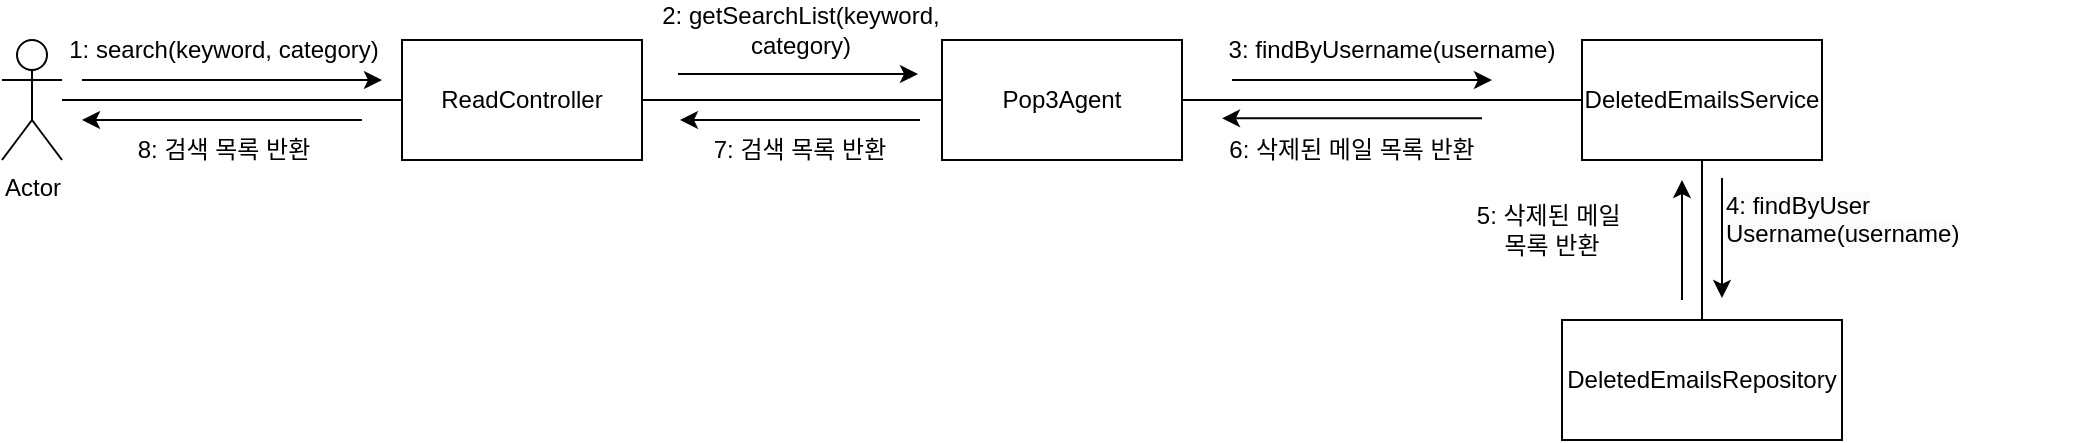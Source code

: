<mxfile version="24.4.4" type="device">
  <diagram name="페이지-1" id="lHuzEREjm7QoMPwbzol3">
    <mxGraphModel dx="638" dy="658" grid="1" gridSize="10" guides="1" tooltips="1" connect="1" arrows="1" fold="1" page="1" pageScale="1" pageWidth="827" pageHeight="1169" math="0" shadow="0">
      <root>
        <mxCell id="0" />
        <mxCell id="1" parent="0" />
        <mxCell id="6OuiRHNz0drdAeVXKRiA-2" style="edgeStyle=orthogonalEdgeStyle;rounded=0;orthogonalLoop=1;jettySize=auto;html=1;exitX=0;exitY=0.5;exitDx=0;exitDy=0;jumpSize=6;endArrow=none;endFill=0;" edge="1" parent="1" source="ntomCm8eiDsTSne52-EQ-1" target="6OuiRHNz0drdAeVXKRiA-1">
          <mxGeometry relative="1" as="geometry" />
        </mxCell>
        <mxCell id="ntomCm8eiDsTSne52-EQ-1" value="ReadController" style="rounded=0;whiteSpace=wrap;html=1;" parent="1" vertex="1">
          <mxGeometry x="210" y="140" width="120" height="60" as="geometry" />
        </mxCell>
        <mxCell id="ntomCm8eiDsTSne52-EQ-2" value="Pop3Agent" style="rounded=0;whiteSpace=wrap;html=1;" parent="1" vertex="1">
          <mxGeometry x="480" y="140" width="120" height="60" as="geometry" />
        </mxCell>
        <mxCell id="ntomCm8eiDsTSne52-EQ-4" value="" style="endArrow=none;html=1;rounded=0;entryX=0;entryY=0.5;entryDx=0;entryDy=0;exitX=1;exitY=0.5;exitDx=0;exitDy=0;" parent="1" source="ntomCm8eiDsTSne52-EQ-1" target="ntomCm8eiDsTSne52-EQ-2" edge="1">
          <mxGeometry width="50" height="50" relative="1" as="geometry">
            <mxPoint x="490" y="370" as="sourcePoint" />
            <mxPoint x="540" y="320" as="targetPoint" />
          </mxGeometry>
        </mxCell>
        <mxCell id="ntomCm8eiDsTSne52-EQ-5" value="" style="endArrow=classic;html=1;rounded=0;" parent="1" edge="1">
          <mxGeometry width="50" height="50" relative="1" as="geometry">
            <mxPoint x="348" y="157" as="sourcePoint" />
            <mxPoint x="468" y="157" as="targetPoint" />
          </mxGeometry>
        </mxCell>
        <mxCell id="ntomCm8eiDsTSne52-EQ-6" value="1: search(keyword, category)" style="text;html=1;align=center;verticalAlign=middle;whiteSpace=wrap;rounded=0;" parent="1" vertex="1">
          <mxGeometry x="40" y="130" width="162" height="30" as="geometry" />
        </mxCell>
        <mxCell id="ntomCm8eiDsTSne52-EQ-7" value="" style="endArrow=classic;html=1;rounded=0;" parent="1" edge="1">
          <mxGeometry width="50" height="50" relative="1" as="geometry">
            <mxPoint x="469" y="180" as="sourcePoint" />
            <mxPoint x="349" y="180" as="targetPoint" />
          </mxGeometry>
        </mxCell>
        <mxCell id="ntomCm8eiDsTSne52-EQ-8" value="7: 검색 목록 반환" style="text;html=1;align=center;verticalAlign=middle;whiteSpace=wrap;rounded=0;" parent="1" vertex="1">
          <mxGeometry x="350" y="180" width="118" height="30" as="geometry" />
        </mxCell>
        <mxCell id="ntomCm8eiDsTSne52-EQ-9" value="DeletedEmailsService" style="rounded=0;whiteSpace=wrap;html=1;" parent="1" vertex="1">
          <mxGeometry x="800" y="140" width="120" height="60" as="geometry" />
        </mxCell>
        <mxCell id="ntomCm8eiDsTSne52-EQ-10" value="3: findByUsername(username)" style="text;html=1;align=center;verticalAlign=middle;whiteSpace=wrap;rounded=0;" parent="1" vertex="1">
          <mxGeometry x="610" y="130" width="190" height="30" as="geometry" />
        </mxCell>
        <mxCell id="ntomCm8eiDsTSne52-EQ-11" value="" style="endArrow=none;html=1;rounded=0;entryX=0;entryY=0.5;entryDx=0;entryDy=0;exitX=1;exitY=0.5;exitDx=0;exitDy=0;" parent="1" target="ntomCm8eiDsTSne52-EQ-9" edge="1">
          <mxGeometry width="50" height="50" relative="1" as="geometry">
            <mxPoint x="600" y="170" as="sourcePoint" />
            <mxPoint x="590" y="220" as="targetPoint" />
            <Array as="points">
              <mxPoint x="760" y="170" />
            </Array>
          </mxGeometry>
        </mxCell>
        <mxCell id="ntomCm8eiDsTSne52-EQ-12" value="" style="endArrow=classic;html=1;rounded=0;" parent="1" edge="1">
          <mxGeometry width="50" height="50" relative="1" as="geometry">
            <mxPoint x="625" y="160" as="sourcePoint" />
            <mxPoint x="755" y="160" as="targetPoint" />
          </mxGeometry>
        </mxCell>
        <mxCell id="ntomCm8eiDsTSne52-EQ-13" value="" style="endArrow=classic;html=1;rounded=0;" parent="1" edge="1">
          <mxGeometry width="50" height="50" relative="1" as="geometry">
            <mxPoint x="750" y="179.17" as="sourcePoint" />
            <mxPoint x="620" y="179.17" as="targetPoint" />
            <Array as="points">
              <mxPoint x="700" y="179.17" />
            </Array>
          </mxGeometry>
        </mxCell>
        <mxCell id="ntomCm8eiDsTSne52-EQ-14" value="DeletedEmailsRepository" style="rounded=0;whiteSpace=wrap;html=1;" parent="1" vertex="1">
          <mxGeometry x="790" y="280" width="140" height="60" as="geometry" />
        </mxCell>
        <mxCell id="ntomCm8eiDsTSne52-EQ-15" value="" style="endArrow=none;html=1;rounded=0;entryX=0.5;entryY=1;entryDx=0;entryDy=0;exitX=0.5;exitY=0;exitDx=0;exitDy=0;" parent="1" source="ntomCm8eiDsTSne52-EQ-14" target="ntomCm8eiDsTSne52-EQ-9" edge="1">
          <mxGeometry width="50" height="50" relative="1" as="geometry">
            <mxPoint x="700" y="220" as="sourcePoint" />
            <mxPoint x="750" y="170" as="targetPoint" />
          </mxGeometry>
        </mxCell>
        <mxCell id="ntomCm8eiDsTSne52-EQ-16" value="&lt;span style=&quot;color: rgb(0, 0, 0); font-family: Helvetica; font-size: 12px; font-style: normal; font-variant-ligatures: normal; font-variant-caps: normal; font-weight: 400; letter-spacing: normal; orphans: 2; text-align: center; text-indent: 0px; text-transform: none; widows: 2; word-spacing: 0px; -webkit-text-stroke-width: 0px; white-space: normal; background-color: rgb(251, 251, 251); text-decoration-thickness: initial; text-decoration-style: initial; text-decoration-color: initial; display: inline !important; float: none;&quot;&gt;4: findByUser&lt;/span&gt;&lt;div&gt;&lt;span style=&quot;color: rgb(0, 0, 0); font-family: Helvetica; font-size: 12px; font-style: normal; font-variant-ligatures: normal; font-variant-caps: normal; font-weight: 400; letter-spacing: normal; orphans: 2; text-align: center; text-indent: 0px; text-transform: none; widows: 2; word-spacing: 0px; -webkit-text-stroke-width: 0px; white-space: normal; background-color: rgb(251, 251, 251); text-decoration-thickness: initial; text-decoration-style: initial; text-decoration-color: initial; display: inline !important; float: none;&quot;&gt;Username(username)&lt;/span&gt;&lt;/div&gt;" style="text;whiteSpace=wrap;html=1;" parent="1" vertex="1">
          <mxGeometry x="870" y="209" width="180" height="40" as="geometry" />
        </mxCell>
        <mxCell id="ntomCm8eiDsTSne52-EQ-17" value="" style="endArrow=classic;html=1;rounded=0;exitX=0;exitY=0;exitDx=0;exitDy=0;" parent="1" source="ntomCm8eiDsTSne52-EQ-16" edge="1">
          <mxGeometry width="50" height="50" relative="1" as="geometry">
            <mxPoint x="640" y="209" as="sourcePoint" />
            <mxPoint x="870" y="269" as="targetPoint" />
          </mxGeometry>
        </mxCell>
        <mxCell id="ntomCm8eiDsTSne52-EQ-18" value="5: 삭제된 메일&amp;nbsp;&lt;div&gt;목록 반환&lt;/div&gt;" style="text;html=1;align=center;verticalAlign=middle;whiteSpace=wrap;rounded=0;" parent="1" vertex="1">
          <mxGeometry x="700" y="220" width="170" height="29" as="geometry" />
        </mxCell>
        <mxCell id="ntomCm8eiDsTSne52-EQ-19" value="" style="endArrow=classic;html=1;rounded=0;" parent="1" edge="1">
          <mxGeometry width="50" height="50" relative="1" as="geometry">
            <mxPoint x="850" y="270" as="sourcePoint" />
            <mxPoint x="850" y="210" as="targetPoint" />
            <Array as="points">
              <mxPoint x="850" y="240" />
            </Array>
          </mxGeometry>
        </mxCell>
        <mxCell id="ntomCm8eiDsTSne52-EQ-20" value="6: 삭제된 메일 목록 반환" style="text;html=1;align=center;verticalAlign=middle;whiteSpace=wrap;rounded=0;" parent="1" vertex="1">
          <mxGeometry x="600" y="180" width="170" height="29" as="geometry" />
        </mxCell>
        <mxCell id="6OuiRHNz0drdAeVXKRiA-1" value="Actor" style="shape=umlActor;verticalLabelPosition=bottom;verticalAlign=top;html=1;outlineConnect=0;" vertex="1" parent="1">
          <mxGeometry x="10" y="140" width="30" height="60" as="geometry" />
        </mxCell>
        <mxCell id="6OuiRHNz0drdAeVXKRiA-3" value="" style="endArrow=classic;html=1;rounded=0;" edge="1" parent="1">
          <mxGeometry width="50" height="50" relative="1" as="geometry">
            <mxPoint x="50" y="160" as="sourcePoint" />
            <mxPoint x="200" y="160" as="targetPoint" />
          </mxGeometry>
        </mxCell>
        <mxCell id="6OuiRHNz0drdAeVXKRiA-7" value="2: getSearchList(keyword, category)" style="text;html=1;align=center;verticalAlign=middle;whiteSpace=wrap;rounded=0;" vertex="1" parent="1">
          <mxGeometry x="331.5" y="120" width="155" height="30" as="geometry" />
        </mxCell>
        <mxCell id="6OuiRHNz0drdAeVXKRiA-8" value="" style="endArrow=classic;html=1;rounded=0;" edge="1" parent="1">
          <mxGeometry width="50" height="50" relative="1" as="geometry">
            <mxPoint x="190" y="180" as="sourcePoint" />
            <mxPoint x="50" y="180" as="targetPoint" />
          </mxGeometry>
        </mxCell>
        <mxCell id="6OuiRHNz0drdAeVXKRiA-9" value="8: 검색 목록 반환" style="text;html=1;align=center;verticalAlign=middle;whiteSpace=wrap;rounded=0;" vertex="1" parent="1">
          <mxGeometry x="66" y="180" width="110" height="30" as="geometry" />
        </mxCell>
      </root>
    </mxGraphModel>
  </diagram>
</mxfile>
